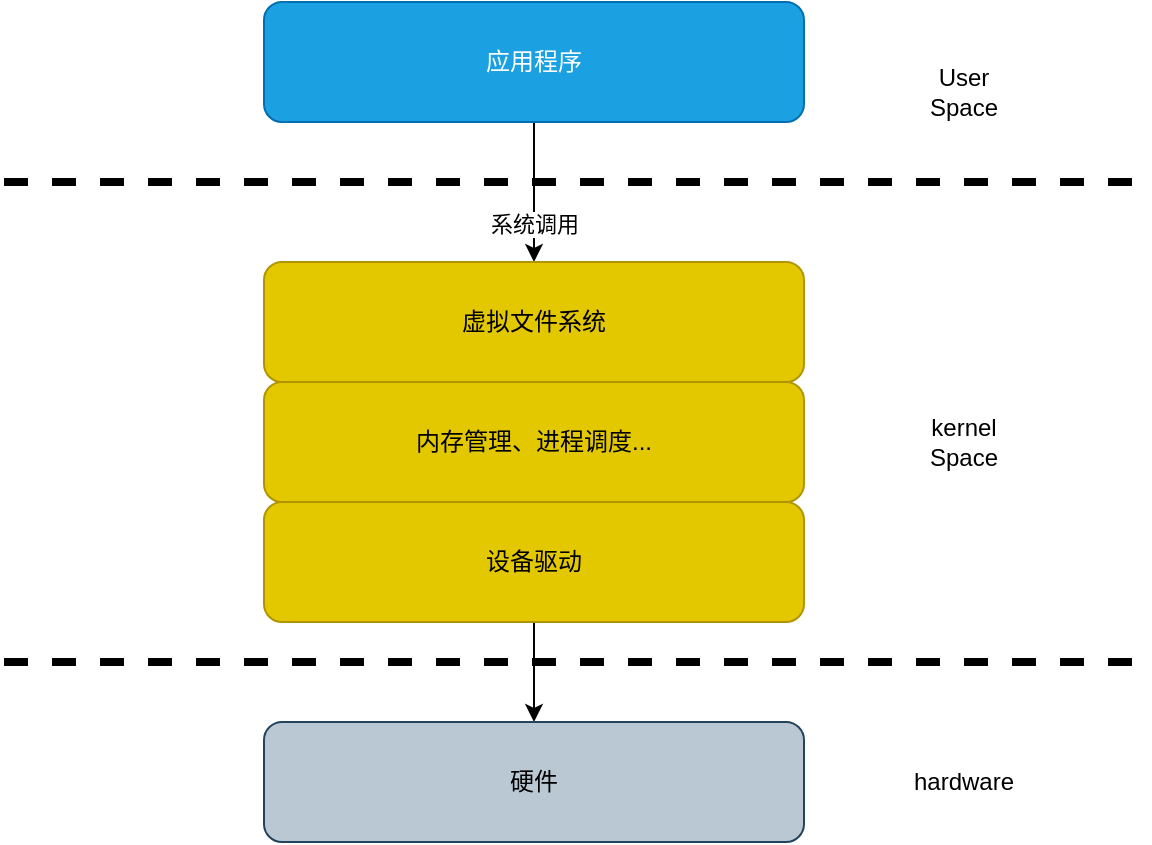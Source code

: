 <mxfile>
    <diagram id="kVhzb7YiaC0rv8Pb5Oyd" name="Page-1">
        <mxGraphModel dx="736" dy="502" grid="1" gridSize="10" guides="1" tooltips="1" connect="1" arrows="1" fold="1" page="1" pageScale="1" pageWidth="850" pageHeight="1100" math="0" shadow="0">
            <root>
                <mxCell id="0"/>
                <mxCell id="1" parent="0"/>
                <mxCell id="13" value="" style="edgeStyle=none;html=1;strokeWidth=1;rounded=1;" edge="1" parent="1" source="2" target="3">
                    <mxGeometry relative="1" as="geometry"/>
                </mxCell>
                <mxCell id="14" value="系统调用" style="edgeLabel;html=1;align=center;verticalAlign=middle;resizable=0;points=[];" vertex="1" connectable="0" parent="13">
                    <mxGeometry x="0.457" relative="1" as="geometry">
                        <mxPoint as="offset"/>
                    </mxGeometry>
                </mxCell>
                <mxCell id="2" value="应用程序" style="rounded=1;whiteSpace=wrap;html=1;fillColor=#1ba1e2;fontColor=#ffffff;strokeColor=#006EAF;" vertex="1" parent="1">
                    <mxGeometry x="220" y="80" width="270" height="60" as="geometry"/>
                </mxCell>
                <mxCell id="3" value="虚拟文件系统" style="rounded=1;whiteSpace=wrap;html=1;fillColor=#e3c800;fontColor=#000000;strokeColor=#B09500;" vertex="1" parent="1">
                    <mxGeometry x="220" y="210" width="270" height="60" as="geometry"/>
                </mxCell>
                <mxCell id="4" value="内存管理、进程调度..." style="rounded=1;whiteSpace=wrap;html=1;fillColor=#e3c800;fontColor=#000000;strokeColor=#B09500;" vertex="1" parent="1">
                    <mxGeometry x="220" y="270" width="270" height="60" as="geometry"/>
                </mxCell>
                <mxCell id="15" value="" style="edgeStyle=none;rounded=1;html=1;strokeWidth=1;" edge="1" parent="1" source="5" target="6">
                    <mxGeometry relative="1" as="geometry"/>
                </mxCell>
                <mxCell id="5" value="设备驱动" style="rounded=1;whiteSpace=wrap;html=1;fillColor=#e3c800;fontColor=#000000;strokeColor=#B09500;" vertex="1" parent="1">
                    <mxGeometry x="220" y="330" width="270" height="60" as="geometry"/>
                </mxCell>
                <mxCell id="6" value="硬件" style="rounded=1;whiteSpace=wrap;html=1;fillColor=#bac8d3;strokeColor=#23445d;" vertex="1" parent="1">
                    <mxGeometry x="220" y="440" width="270" height="60" as="geometry"/>
                </mxCell>
                <mxCell id="7" value="" style="endArrow=none;dashed=1;html=1;strokeWidth=4;" edge="1" parent="1">
                    <mxGeometry width="50" height="50" relative="1" as="geometry">
                        <mxPoint x="90" y="170" as="sourcePoint"/>
                        <mxPoint x="660" y="170" as="targetPoint"/>
                    </mxGeometry>
                </mxCell>
                <mxCell id="8" value="" style="endArrow=none;dashed=1;html=1;strokeWidth=4;" edge="1" parent="1">
                    <mxGeometry width="50" height="50" relative="1" as="geometry">
                        <mxPoint x="90" y="410" as="sourcePoint"/>
                        <mxPoint x="660" y="410" as="targetPoint"/>
                    </mxGeometry>
                </mxCell>
                <mxCell id="9" value="User Space" style="text;html=1;strokeColor=none;fillColor=none;align=center;verticalAlign=middle;whiteSpace=wrap;rounded=0;" vertex="1" parent="1">
                    <mxGeometry x="540" y="110" width="60" height="30" as="geometry"/>
                </mxCell>
                <mxCell id="10" value="kernel Space" style="text;html=1;strokeColor=none;fillColor=none;align=center;verticalAlign=middle;whiteSpace=wrap;rounded=0;" vertex="1" parent="1">
                    <mxGeometry x="540" y="285" width="60" height="30" as="geometry"/>
                </mxCell>
                <mxCell id="11" value="hardware" style="text;html=1;strokeColor=none;fillColor=none;align=center;verticalAlign=middle;whiteSpace=wrap;rounded=0;" vertex="1" parent="1">
                    <mxGeometry x="540" y="455" width="60" height="30" as="geometry"/>
                </mxCell>
            </root>
        </mxGraphModel>
    </diagram>
</mxfile>